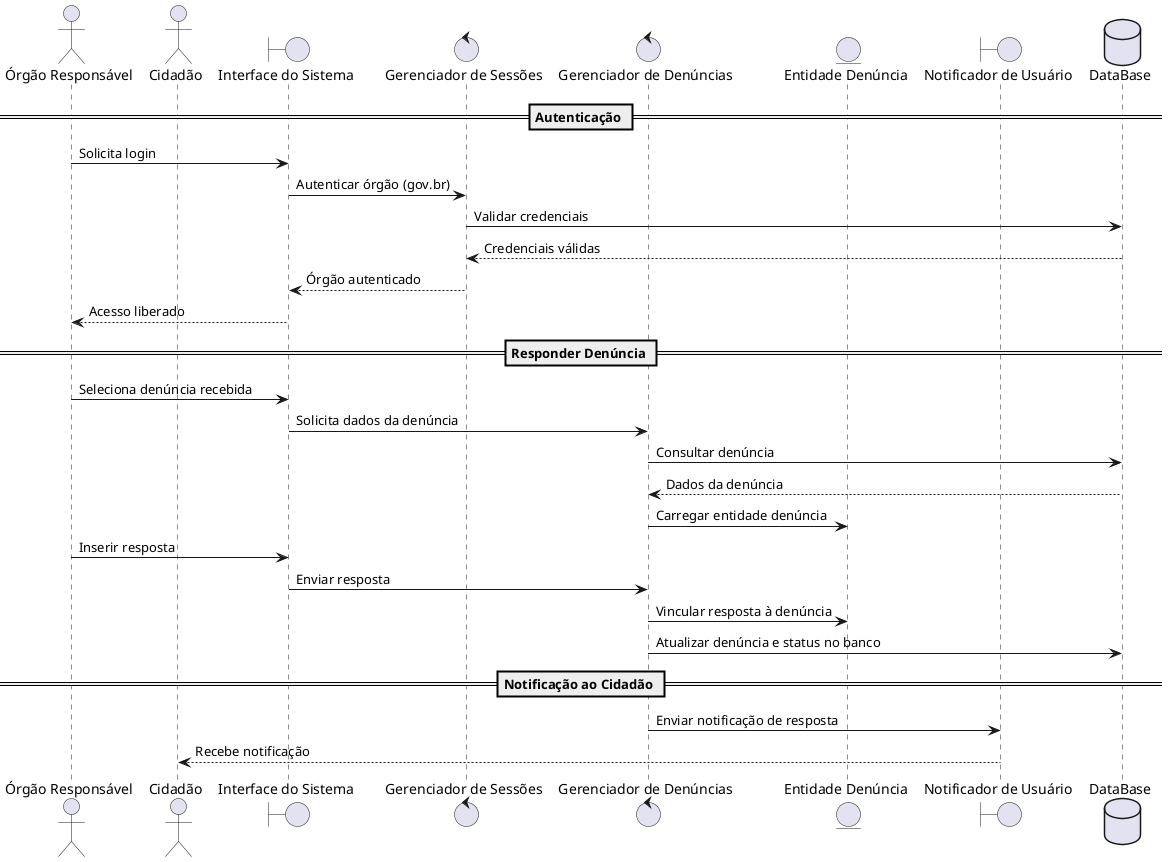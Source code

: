 @startuml
actor Orgao as "Órgão Responsável"
actor Cidadao as "Cidadão"

boundary Foo1 as "Interface do Sistema"
control Foo2 as "Gerenciador de Sessões"
control Foo3 as "Gerenciador de Denúncias"
entity Foo6 as "Entidade Denúncia"
boundary Foo5 as "Notificador de Usuário"
database Foo10 as "DataBase"

== Autenticação ==
Orgao -> Foo1 : Solicita login
Foo1 -> Foo2 : Autenticar órgão (gov.br)
Foo2 -> Foo10 : Validar credenciais
Foo10 --> Foo2 : Credenciais válidas
Foo2 --> Foo1 : Órgão autenticado
Foo1 --> Orgao : Acesso liberado

== Responder Denúncia ==
Orgao -> Foo1 : Seleciona denúncia recebida
Foo1 -> Foo3 : Solicita dados da denúncia
Foo3 -> Foo10 : Consultar denúncia 
Foo10 --> Foo3 : Dados da denúncia
Foo3 -> Foo6 : Carregar entidade denúncia

Orgao -> Foo1 : Inserir resposta
Foo1 -> Foo3 : Enviar resposta
Foo3 -> Foo6 : Vincular resposta à denúncia
Foo3 -> Foo10 : Atualizar denúncia e status no banco

== Notificação ao Cidadão ==
Foo3 -> Foo5 : Enviar notificação de resposta
Foo5 --> Cidadao : Recebe notificação

@enduml
